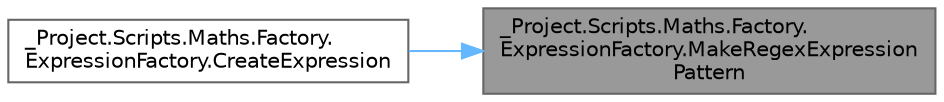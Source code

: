 digraph "_Project.Scripts.Maths.Factory.ExpressionFactory.MakeRegexExpressionPattern"
{
 // LATEX_PDF_SIZE
  bgcolor="transparent";
  edge [fontname=Helvetica,fontsize=10,labelfontname=Helvetica,labelfontsize=10];
  node [fontname=Helvetica,fontsize=10,shape=box,height=0.2,width=0.4];
  rankdir="RL";
  Node1 [id="Node000001",label="_Project.Scripts.Maths.Factory.\lExpressionFactory.MakeRegexExpression\lPattern",height=0.2,width=0.4,color="gray40", fillcolor="grey60", style="filled", fontcolor="black",tooltip="Метод создания паттерна для подбора нужной математической команды"];
  Node1 -> Node2 [id="edge1_Node000001_Node000002",dir="back",color="steelblue1",style="solid",tooltip=" "];
  Node2 [id="Node000002",label="_Project.Scripts.Maths.Factory.\lExpressionFactory.CreateExpression",height=0.2,width=0.4,color="grey40", fillcolor="white", style="filled",URL="$class___project_1_1_scripts_1_1_maths_1_1_factory_1_1_expression_factory.html#a36667174b799b9268a537dc3af01138f",tooltip="Метод создания математического выражения"];
}
